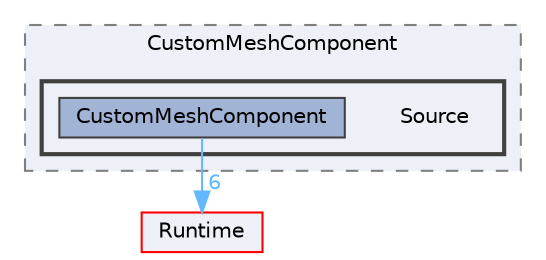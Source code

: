 digraph "Source"
{
 // INTERACTIVE_SVG=YES
 // LATEX_PDF_SIZE
  bgcolor="transparent";
  edge [fontname=Helvetica,fontsize=10,labelfontname=Helvetica,labelfontsize=10];
  node [fontname=Helvetica,fontsize=10,shape=box,height=0.2,width=0.4];
  compound=true
  subgraph clusterdir_bd3329a3f9fcf21337e64b34a38d25b2 {
    graph [ bgcolor="#edf0f7", pencolor="grey50", label="CustomMeshComponent", fontname=Helvetica,fontsize=10 style="filled,dashed", URL="dir_bd3329a3f9fcf21337e64b34a38d25b2.html",tooltip=""]
  subgraph clusterdir_dae3d28da08973611f2d1c5a47aa3b4b {
    graph [ bgcolor="#edf0f7", pencolor="grey25", label="", fontname=Helvetica,fontsize=10 style="filled,bold", URL="dir_dae3d28da08973611f2d1c5a47aa3b4b.html",tooltip=""]
    dir_dae3d28da08973611f2d1c5a47aa3b4b [shape=plaintext, label="Source"];
  dir_5d5f1a740c72acfd98de752eb3391951 [label="CustomMeshComponent", fillcolor="#a2b4d6", color="grey25", style="filled", URL="dir_5d5f1a740c72acfd98de752eb3391951.html",tooltip=""];
  }
  }
  dir_7536b172fbd480bfd146a1b1acd6856b [label="Runtime", fillcolor="#edf0f7", color="red", style="filled", URL="dir_7536b172fbd480bfd146a1b1acd6856b.html",tooltip=""];
  dir_5d5f1a740c72acfd98de752eb3391951->dir_7536b172fbd480bfd146a1b1acd6856b [headlabel="6", labeldistance=1.5 headhref="dir_000281_000984.html" href="dir_000281_000984.html" color="steelblue1" fontcolor="steelblue1"];
}
